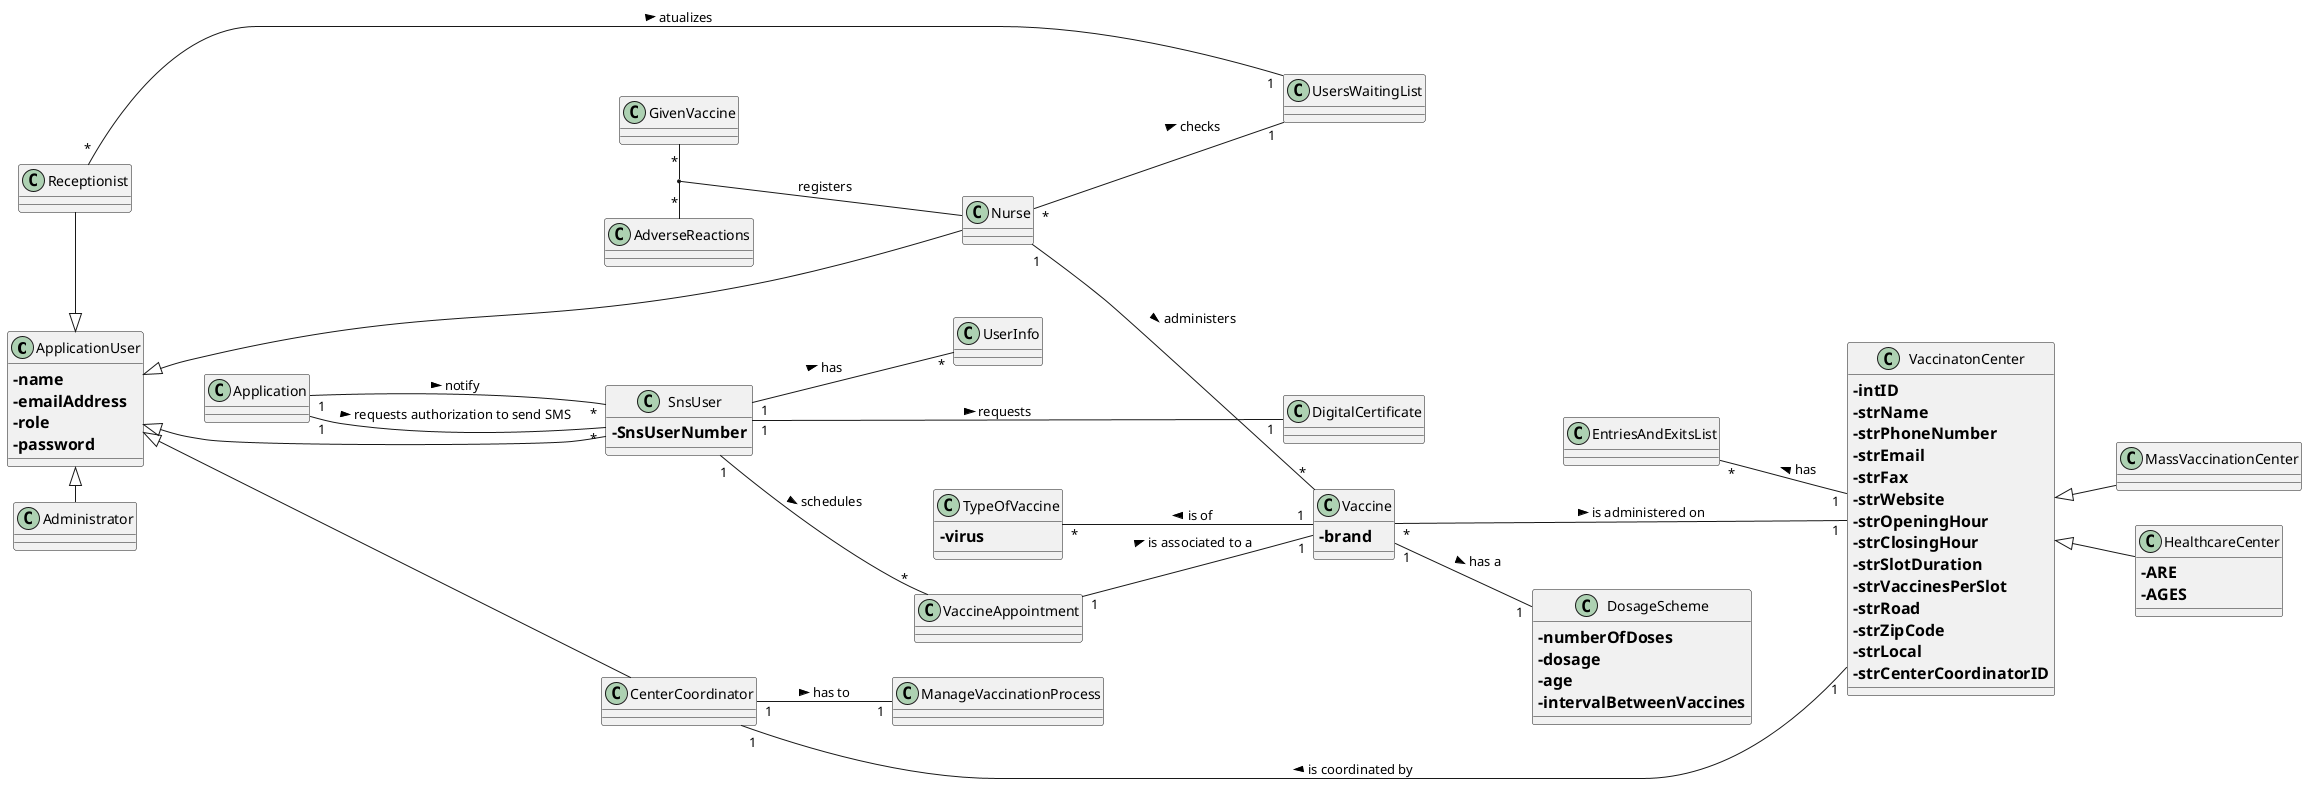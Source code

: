 @startuml
'https://plantuml.com/class-diagram

left to right direction

class ApplicationUser {
==-name
==-emailAddress
==-role
==-password
}


class Administrator

class SnsUser {
==-SnsUserNumber
}

ApplicationUser <|--- SnsUser
ApplicationUser <|---- Nurse
ApplicationUser <|-left- Receptionist
ApplicationUser <|- Administrator
ApplicationUser <|--- CenterCoordinator

'Receptionist "1" - "*" SnsUser : creates new >


class Receptionist

class Nurse

class CenterCoordinator

'Administrator "*" -- "*" SnsUser : configures and manages  >
'Administrator "*" - "*" Nurse : configures and manages >
'Administrator "*" -l- "*" Receptionist : configures and manages >
'Administrator "*" -- "*" VaccinatonCenter : configures and manages >
'Administrator "*" -up-- "*" CenterCoordinator : configures and manages >
'Administrator "*" -up- "*" TypeOfVaccine : configures and manages >
'Administrator "*" -- "*" Vaccine : specifies new >
'Administrator "1" - "*" DosageScheme : specifies  >
'Administrator "*" -left "*" Employee : configures and manages >

'Employee <-left Receptionist
'Employee <- Nurse

class VaccinatonCenter {
==-intID
==-strName
==-strPhoneNumber
==-strEmail
==-strFax
==-strWebsite
==-strOpeningHour
==-strClosingHour
==-strSlotDuration
==-strVaccinesPerSlot
==-strRoad
==-strZipCode
==-strLocal
==-strCenterCoordinatorID
 }

class MassVaccinationCenter extends VaccinatonCenter {

}

class HealthcareCenter extends VaccinatonCenter {
==-ARE
==-AGES
}

class Vaccine {
==-brand
}

class DosageScheme {
==-numberOfDoses
==-dosage
== -age
==-intervalBetweenVaccines
}

class TypeOfVaccine {
==-virus
}


Vaccine "1" -- "1" DosageScheme : has a >
TypeOfVaccine "*" -- "1" Vaccine :is of <
Vaccine "*" --- "1" VaccinatonCenter : is administered on >

class DigitalCertificate

'Nurse "1" -left "*" DigitalCertificate : delivers >
SnsUser "1" --- "1" DigitalCertificate : requests >

class VaccineAppointment

SnsUser "1" -- "*" VaccineAppointment : schedules >
'Receptionist "1" - "*" VaccineAppointment : schedules and confirms >


class UsersWaitingList
class UserInfo

Receptionist "*" - "1" UsersWaitingList : atualizes >
Nurse "*" -- "1" UsersWaitingList : checks >
Nurse "1" - "*" Vaccine : administers >
SnsUser "1" --  "*" UserInfo : has >
VaccineAppointment "1" -- "1" Vaccine : is associated to a >




class GivenVaccine
class AdverseReactions

GivenVaccine "*" - "*" AdverseReactions
(GivenVaccine, AdverseReactions) - Nurse : registers


class ManageVaccinationProcess

CenterCoordinator "1" -- "1" ManageVaccinationProcess : has to >
CenterCoordinator "1" -- "1" VaccinatonCenter : is coordinated by <

class Application
class EntriesAndExitsList

Application "1" -- "*" SnsUser : requests authorization to send SMS >
Application "1" -- "*" SnsUser : notify >
VaccinatonCenter "1" -up- "*" EntriesAndExitsList : has >

@enduml